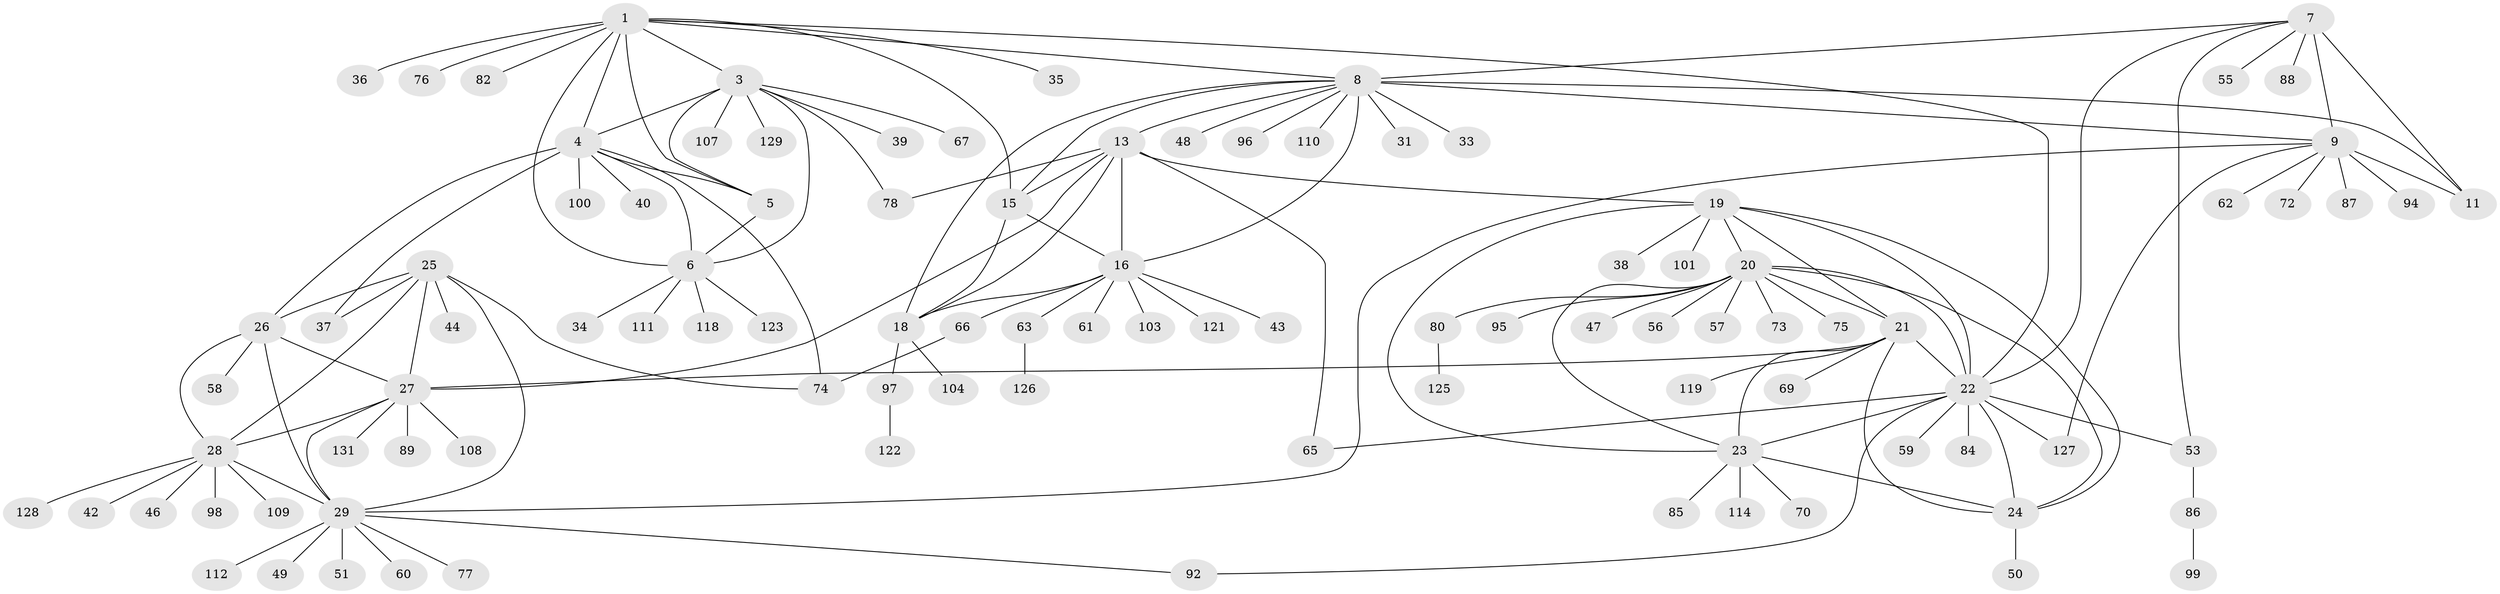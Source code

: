 // Generated by graph-tools (version 1.1) at 2025/52/02/27/25 19:52:17]
// undirected, 101 vertices, 145 edges
graph export_dot {
graph [start="1"]
  node [color=gray90,style=filled];
  1 [super="+2"];
  3 [super="+32"];
  4 [super="+45"];
  5;
  6 [super="+113"];
  7 [super="+10"];
  8 [super="+14"];
  9 [super="+12"];
  11 [super="+41"];
  13 [super="+132"];
  15 [super="+54"];
  16 [super="+17"];
  18 [super="+68"];
  19 [super="+105"];
  20 [super="+81"];
  21 [super="+120"];
  22 [super="+79"];
  23 [super="+71"];
  24 [super="+117"];
  25 [super="+64"];
  26 [super="+102"];
  27 [super="+106"];
  28 [super="+124"];
  29 [super="+30"];
  31;
  33 [super="+83"];
  34;
  35;
  36;
  37;
  38;
  39;
  40;
  42 [super="+52"];
  43;
  44 [super="+116"];
  46 [super="+91"];
  47;
  48;
  49;
  50;
  51;
  53;
  55;
  56;
  57;
  58;
  59;
  60;
  61;
  62;
  63;
  65;
  66 [super="+130"];
  67;
  69;
  70;
  72;
  73;
  74 [super="+90"];
  75;
  76;
  77;
  78;
  80 [super="+93"];
  82;
  84;
  85;
  86;
  87;
  88;
  89;
  92;
  94;
  95;
  96;
  97;
  98 [super="+115"];
  99;
  100;
  101;
  103;
  104;
  107;
  108;
  109;
  110;
  111;
  112;
  114;
  118;
  119;
  121;
  122;
  123;
  125;
  126;
  127;
  128;
  129;
  131;
  1 -- 3 [weight=2];
  1 -- 4 [weight=2];
  1 -- 5 [weight=2];
  1 -- 6 [weight=2];
  1 -- 8;
  1 -- 15;
  1 -- 36;
  1 -- 76;
  1 -- 82;
  1 -- 35;
  1 -- 22;
  3 -- 4;
  3 -- 5;
  3 -- 6;
  3 -- 39;
  3 -- 67;
  3 -- 78;
  3 -- 107;
  3 -- 129;
  4 -- 5;
  4 -- 6;
  4 -- 26;
  4 -- 37;
  4 -- 40;
  4 -- 74;
  4 -- 100;
  5 -- 6;
  6 -- 34;
  6 -- 111;
  6 -- 118;
  6 -- 123;
  7 -- 8 [weight=2];
  7 -- 9 [weight=4];
  7 -- 11 [weight=2];
  7 -- 22;
  7 -- 88;
  7 -- 53;
  7 -- 55;
  8 -- 9 [weight=2];
  8 -- 11;
  8 -- 96;
  8 -- 33;
  8 -- 13;
  8 -- 110;
  8 -- 15;
  8 -- 16 [weight=2];
  8 -- 48;
  8 -- 18;
  8 -- 31;
  9 -- 11 [weight=2];
  9 -- 94;
  9 -- 72;
  9 -- 87;
  9 -- 62;
  9 -- 127;
  9 -- 29;
  13 -- 15;
  13 -- 16 [weight=2];
  13 -- 18;
  13 -- 19;
  13 -- 27;
  13 -- 65;
  13 -- 78;
  15 -- 16 [weight=2];
  15 -- 18;
  16 -- 18 [weight=2];
  16 -- 61;
  16 -- 63;
  16 -- 66;
  16 -- 121;
  16 -- 103;
  16 -- 43;
  18 -- 97;
  18 -- 104;
  19 -- 20;
  19 -- 21;
  19 -- 22;
  19 -- 23;
  19 -- 24;
  19 -- 38;
  19 -- 101;
  20 -- 21;
  20 -- 22;
  20 -- 23;
  20 -- 24;
  20 -- 47;
  20 -- 56;
  20 -- 57;
  20 -- 73;
  20 -- 75;
  20 -- 80;
  20 -- 95;
  21 -- 22;
  21 -- 23;
  21 -- 24;
  21 -- 27;
  21 -- 69;
  21 -- 119;
  22 -- 23;
  22 -- 24;
  22 -- 53;
  22 -- 59;
  22 -- 65;
  22 -- 84;
  22 -- 92;
  22 -- 127;
  23 -- 24;
  23 -- 70;
  23 -- 85;
  23 -- 114;
  24 -- 50;
  25 -- 26;
  25 -- 27;
  25 -- 28;
  25 -- 29 [weight=2];
  25 -- 37;
  25 -- 44;
  25 -- 74;
  26 -- 27;
  26 -- 28;
  26 -- 29 [weight=2];
  26 -- 58;
  27 -- 28;
  27 -- 29 [weight=2];
  27 -- 89;
  27 -- 108;
  27 -- 131;
  28 -- 29 [weight=2];
  28 -- 42;
  28 -- 46;
  28 -- 98;
  28 -- 109;
  28 -- 128;
  29 -- 77;
  29 -- 60;
  29 -- 92;
  29 -- 112;
  29 -- 49;
  29 -- 51;
  53 -- 86;
  63 -- 126;
  66 -- 74;
  80 -- 125;
  86 -- 99;
  97 -- 122;
}
